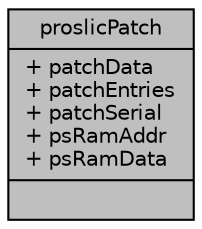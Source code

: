 digraph "proslicPatch"
{
  edge [fontname="Helvetica",fontsize="10",labelfontname="Helvetica",labelfontsize="10"];
  node [fontname="Helvetica",fontsize="10",shape=record];
  Node1 [label="{proslicPatch\n|+ patchData\l+ patchEntries\l+ patchSerial\l+ psRamAddr\l+ psRamData\l|}",height=0.2,width=0.4,color="black", fillcolor="grey75", style="filled", fontcolor="black"];
}
